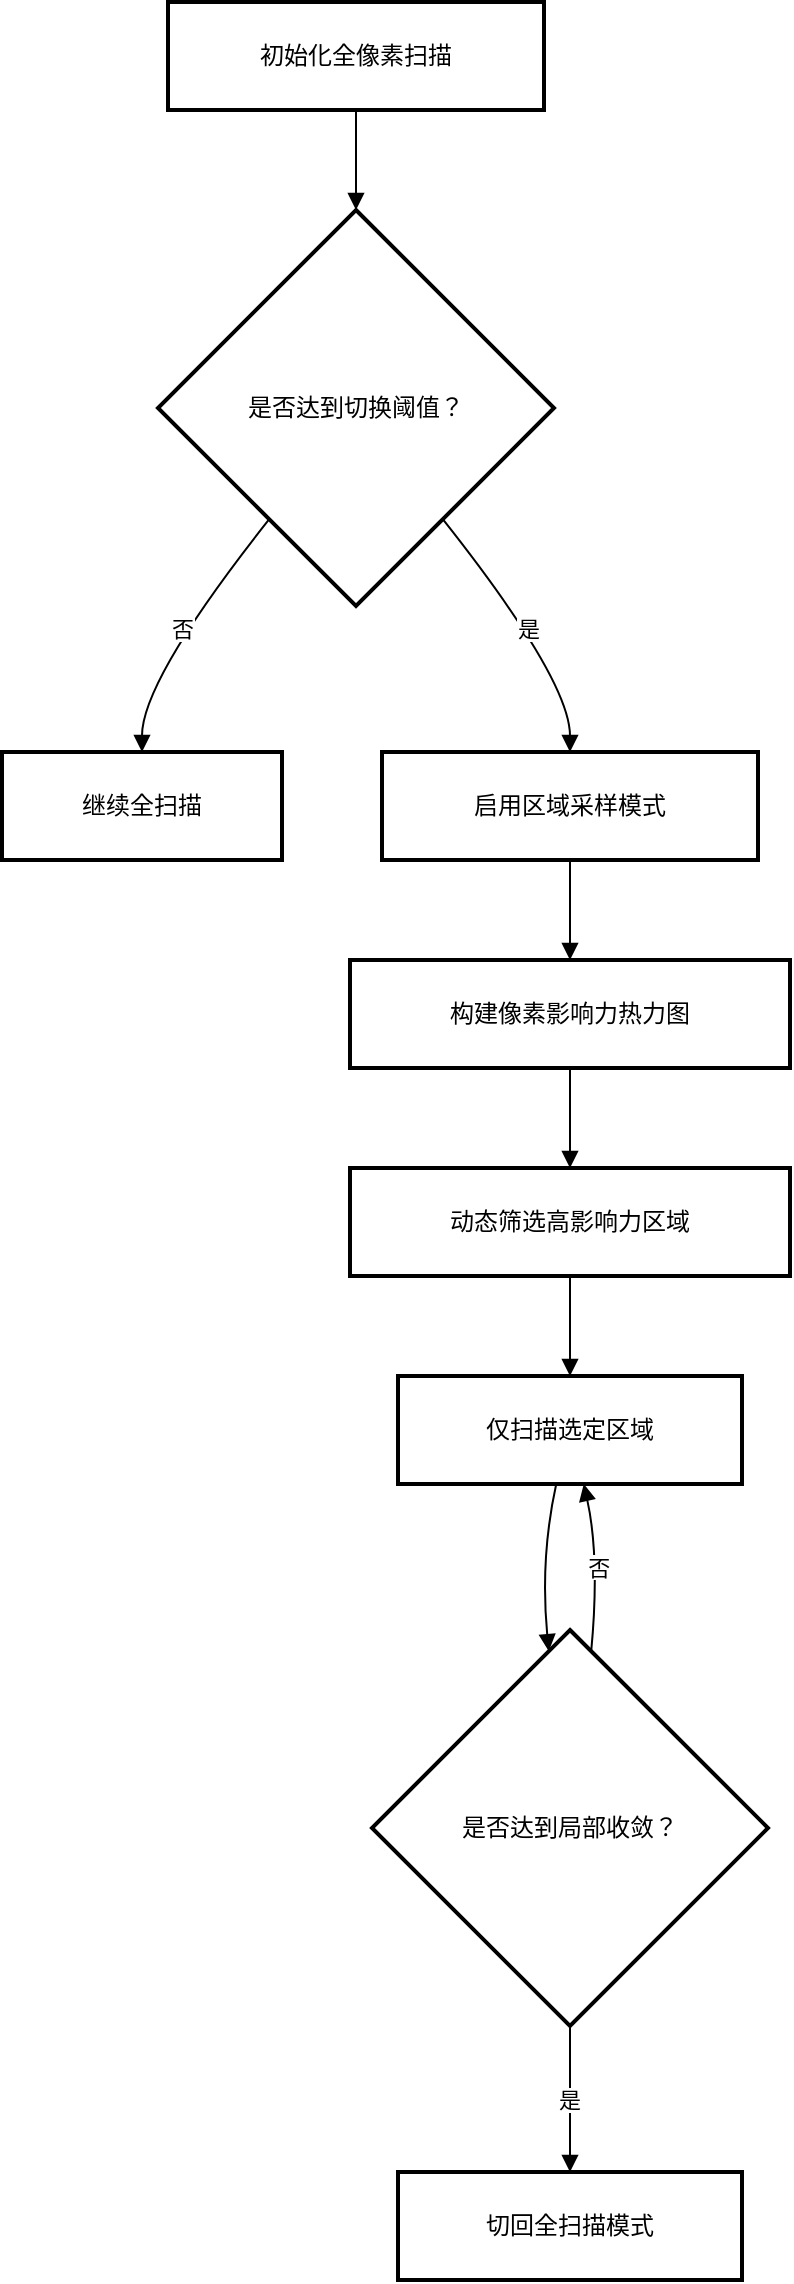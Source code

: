 <mxfile version="27.0.9">
  <diagram name="第 1 页" id="Uu89Cc4SLeKXmtY2a2k6">
    <mxGraphModel dx="1678" dy="987" grid="1" gridSize="10" guides="1" tooltips="1" connect="1" arrows="1" fold="1" page="1" pageScale="1" pageWidth="827" pageHeight="1169" math="0" shadow="0">
      <root>
        <mxCell id="0" />
        <mxCell id="1" parent="0" />
        <mxCell id="0M78ccLYJPc-vJ8q9qB6-1" value="初始化全像素扫描" style="whiteSpace=wrap;strokeWidth=2;" vertex="1" parent="1">
          <mxGeometry x="103" y="20" width="188" height="54" as="geometry" />
        </mxCell>
        <mxCell id="0M78ccLYJPc-vJ8q9qB6-2" value="是否达到切换阈值？" style="rhombus;strokeWidth=2;whiteSpace=wrap;" vertex="1" parent="1">
          <mxGeometry x="98" y="124" width="198" height="198" as="geometry" />
        </mxCell>
        <mxCell id="0M78ccLYJPc-vJ8q9qB6-3" value="继续全扫描" style="whiteSpace=wrap;strokeWidth=2;" vertex="1" parent="1">
          <mxGeometry x="20" y="395" width="140" height="54" as="geometry" />
        </mxCell>
        <mxCell id="0M78ccLYJPc-vJ8q9qB6-4" value="启用区域采样模式" style="whiteSpace=wrap;strokeWidth=2;" vertex="1" parent="1">
          <mxGeometry x="210" y="395" width="188" height="54" as="geometry" />
        </mxCell>
        <mxCell id="0M78ccLYJPc-vJ8q9qB6-5" value="构建像素影响力热力图" style="whiteSpace=wrap;strokeWidth=2;" vertex="1" parent="1">
          <mxGeometry x="194" y="499" width="220" height="54" as="geometry" />
        </mxCell>
        <mxCell id="0M78ccLYJPc-vJ8q9qB6-6" value="动态筛选高影响力区域" style="whiteSpace=wrap;strokeWidth=2;" vertex="1" parent="1">
          <mxGeometry x="194" y="603" width="220" height="54" as="geometry" />
        </mxCell>
        <mxCell id="0M78ccLYJPc-vJ8q9qB6-7" value="仅扫描选定区域" style="whiteSpace=wrap;strokeWidth=2;" vertex="1" parent="1">
          <mxGeometry x="218" y="707" width="172" height="54" as="geometry" />
        </mxCell>
        <mxCell id="0M78ccLYJPc-vJ8q9qB6-8" value="是否达到局部收敛？" style="rhombus;strokeWidth=2;whiteSpace=wrap;" vertex="1" parent="1">
          <mxGeometry x="205" y="834" width="198" height="198" as="geometry" />
        </mxCell>
        <mxCell id="0M78ccLYJPc-vJ8q9qB6-9" value="切回全扫描模式" style="whiteSpace=wrap;strokeWidth=2;" vertex="1" parent="1">
          <mxGeometry x="218" y="1105" width="172" height="54" as="geometry" />
        </mxCell>
        <mxCell id="0M78ccLYJPc-vJ8q9qB6-10" value="" style="curved=1;startArrow=none;endArrow=block;exitX=0.5;exitY=1;entryX=0.5;entryY=0;rounded=0;" edge="1" parent="1" source="0M78ccLYJPc-vJ8q9qB6-1" target="0M78ccLYJPc-vJ8q9qB6-2">
          <mxGeometry relative="1" as="geometry">
            <Array as="points" />
          </mxGeometry>
        </mxCell>
        <mxCell id="0M78ccLYJPc-vJ8q9qB6-11" value="否" style="curved=1;startArrow=none;endArrow=block;exitX=0.11;exitY=1;entryX=0.5;entryY=0;rounded=0;" edge="1" parent="1" source="0M78ccLYJPc-vJ8q9qB6-2" target="0M78ccLYJPc-vJ8q9qB6-3">
          <mxGeometry relative="1" as="geometry">
            <Array as="points">
              <mxPoint x="90" y="359" />
            </Array>
          </mxGeometry>
        </mxCell>
        <mxCell id="0M78ccLYJPc-vJ8q9qB6-12" value="是" style="curved=1;startArrow=none;endArrow=block;exitX=0.89;exitY=1;entryX=0.5;entryY=0;rounded=0;" edge="1" parent="1" source="0M78ccLYJPc-vJ8q9qB6-2" target="0M78ccLYJPc-vJ8q9qB6-4">
          <mxGeometry relative="1" as="geometry">
            <Array as="points">
              <mxPoint x="304" y="359" />
            </Array>
          </mxGeometry>
        </mxCell>
        <mxCell id="0M78ccLYJPc-vJ8q9qB6-13" value="" style="curved=1;startArrow=none;endArrow=block;exitX=0.5;exitY=1;entryX=0.5;entryY=0;rounded=0;" edge="1" parent="1" source="0M78ccLYJPc-vJ8q9qB6-4" target="0M78ccLYJPc-vJ8q9qB6-5">
          <mxGeometry relative="1" as="geometry">
            <Array as="points" />
          </mxGeometry>
        </mxCell>
        <mxCell id="0M78ccLYJPc-vJ8q9qB6-14" value="" style="curved=1;startArrow=none;endArrow=block;exitX=0.5;exitY=1;entryX=0.5;entryY=0;rounded=0;" edge="1" parent="1" source="0M78ccLYJPc-vJ8q9qB6-5" target="0M78ccLYJPc-vJ8q9qB6-6">
          <mxGeometry relative="1" as="geometry">
            <Array as="points" />
          </mxGeometry>
        </mxCell>
        <mxCell id="0M78ccLYJPc-vJ8q9qB6-15" value="" style="curved=1;startArrow=none;endArrow=block;exitX=0.5;exitY=1;entryX=0.5;entryY=0;rounded=0;" edge="1" parent="1" source="0M78ccLYJPc-vJ8q9qB6-6" target="0M78ccLYJPc-vJ8q9qB6-7">
          <mxGeometry relative="1" as="geometry">
            <Array as="points" />
          </mxGeometry>
        </mxCell>
        <mxCell id="0M78ccLYJPc-vJ8q9qB6-16" value="" style="curved=1;startArrow=none;endArrow=block;exitX=0.46;exitY=1;entryX=0.44;entryY=0;rounded=0;" edge="1" parent="1" source="0M78ccLYJPc-vJ8q9qB6-7" target="0M78ccLYJPc-vJ8q9qB6-8">
          <mxGeometry relative="1" as="geometry">
            <Array as="points">
              <mxPoint x="289" y="798" />
            </Array>
          </mxGeometry>
        </mxCell>
        <mxCell id="0M78ccLYJPc-vJ8q9qB6-17" value="是" style="curved=1;startArrow=none;endArrow=block;exitX=0.5;exitY=1;entryX=0.5;entryY=0;rounded=0;" edge="1" parent="1" source="0M78ccLYJPc-vJ8q9qB6-8" target="0M78ccLYJPc-vJ8q9qB6-9">
          <mxGeometry relative="1" as="geometry">
            <Array as="points" />
          </mxGeometry>
        </mxCell>
        <mxCell id="0M78ccLYJPc-vJ8q9qB6-18" value="否" style="curved=1;startArrow=none;endArrow=block;exitX=0.56;exitY=0;entryX=0.54;entryY=1;rounded=0;" edge="1" parent="1" source="0M78ccLYJPc-vJ8q9qB6-8" target="0M78ccLYJPc-vJ8q9qB6-7">
          <mxGeometry relative="1" as="geometry">
            <Array as="points">
              <mxPoint x="319" y="798" />
            </Array>
          </mxGeometry>
        </mxCell>
      </root>
    </mxGraphModel>
  </diagram>
</mxfile>
